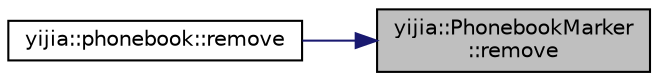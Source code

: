 digraph "yijia::PhonebookMarker::remove"
{
 // LATEX_PDF_SIZE
  edge [fontname="Helvetica",fontsize="10",labelfontname="Helvetica",labelfontsize="10"];
  node [fontname="Helvetica",fontsize="10",shape=record];
  rankdir="RL";
  Node1 [label="yijia::PhonebookMarker\l::remove",height=0.2,width=0.4,color="black", fillcolor="grey75", style="filled", fontcolor="black",tooltip=" "];
  Node1 -> Node2 [dir="back",color="midnightblue",fontsize="10",style="solid",fontname="Helvetica"];
  Node2 [label="yijia::phonebook::remove",height=0.2,width=0.4,color="black", fillcolor="white", style="filled",URL="$namespaceyijia_1_1phonebook.html#a4d6d7785e1da45eec61ee436474e8d3a",tooltip=" "];
}
